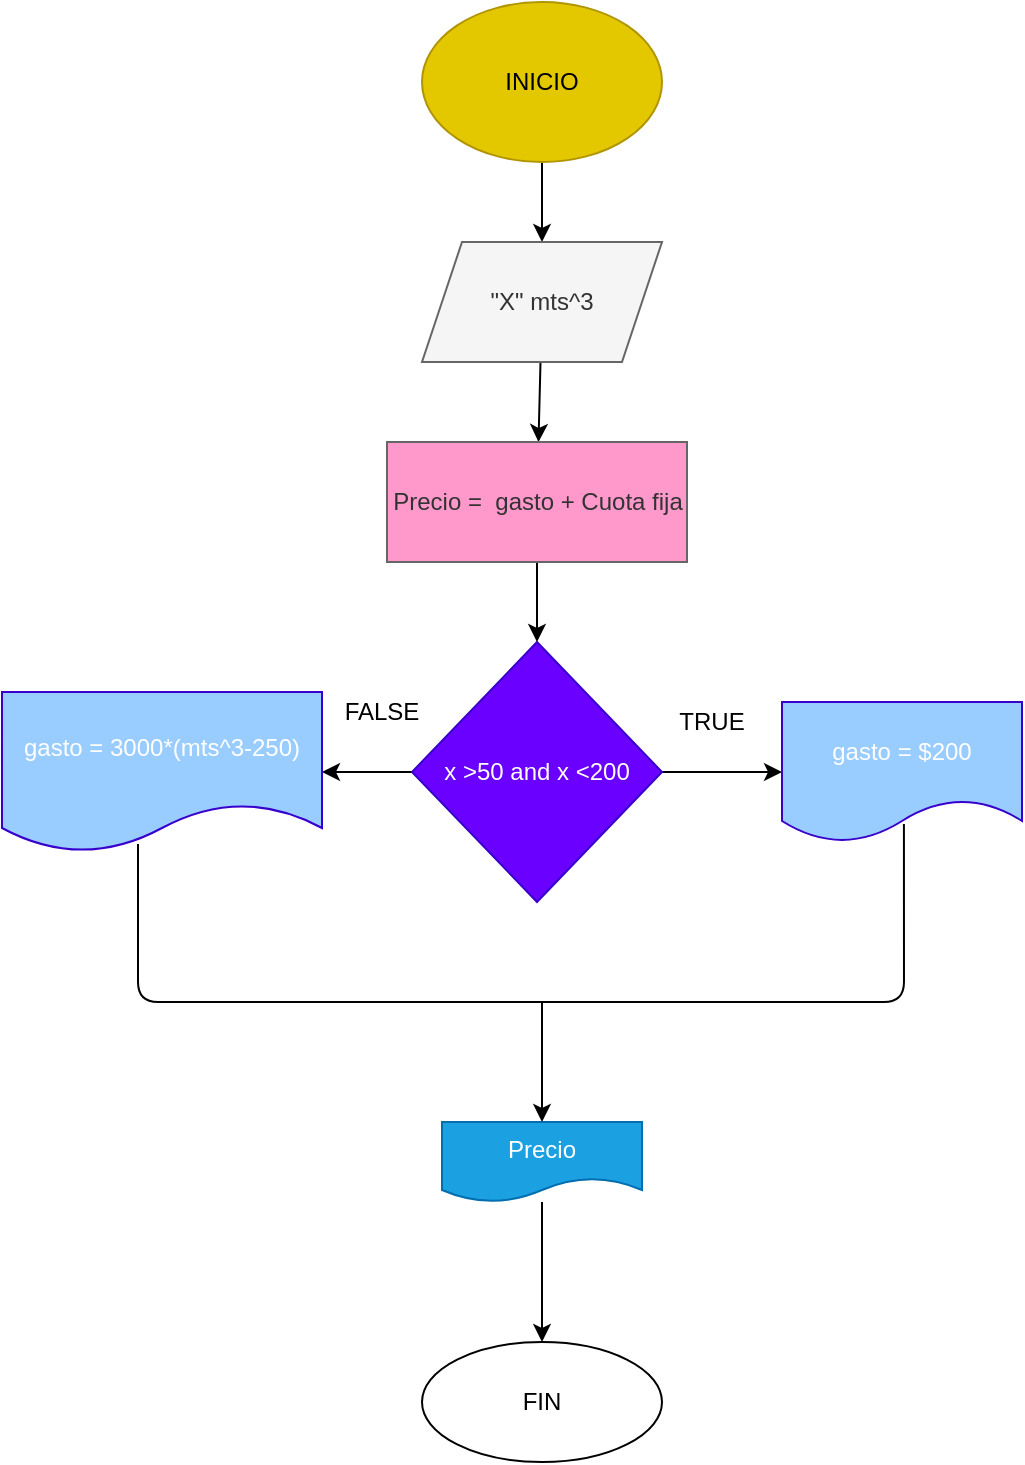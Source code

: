 <mxfile>
    <diagram id="1sgo25-MmhhKdXO56hBj" name="Página-1">
        <mxGraphModel dx="1375" dy="268" grid="1" gridSize="10" guides="1" tooltips="1" connect="1" arrows="1" fold="1" page="1" pageScale="1" pageWidth="827" pageHeight="1169" math="0" shadow="0">
            <root>
                <mxCell id="0"/>
                <mxCell id="1" parent="0"/>
                <mxCell id="26" value="" style="edgeStyle=none;html=1;" edge="1" parent="1" source="2" target="25">
                    <mxGeometry relative="1" as="geometry"/>
                </mxCell>
                <mxCell id="2" value="INICIO" style="ellipse;whiteSpace=wrap;html=1;fillColor=#e3c800;strokeColor=#B09500;fontColor=#000000;" parent="1" vertex="1">
                    <mxGeometry x="50" y="40" width="120" height="80" as="geometry"/>
                </mxCell>
                <mxCell id="31" value="" style="edgeStyle=none;html=1;" edge="1" parent="1" source="25" target="30">
                    <mxGeometry relative="1" as="geometry"/>
                </mxCell>
                <mxCell id="25" value="&quot;X&quot; mts^3" style="shape=parallelogram;perimeter=parallelogramPerimeter;whiteSpace=wrap;html=1;fixedSize=1;fillColor=#f5f5f5;strokeColor=#666666;fontColor=#333333;" vertex="1" parent="1">
                    <mxGeometry x="50" y="160" width="120" height="60" as="geometry"/>
                </mxCell>
                <mxCell id="34" value="" style="edgeStyle=none;html=1;" edge="1" parent="1" source="27" target="33">
                    <mxGeometry relative="1" as="geometry"/>
                </mxCell>
                <mxCell id="44" value="" style="edgeStyle=none;html=1;" edge="1" parent="1" source="27" target="37">
                    <mxGeometry relative="1" as="geometry"/>
                </mxCell>
                <mxCell id="27" value="x &amp;gt;50 and x &amp;lt;200" style="rhombus;whiteSpace=wrap;html=1;fillColor=#6a00ff;strokeColor=#3700CC;fontColor=#ffffff;" vertex="1" parent="1">
                    <mxGeometry x="45" y="360" width="125" height="130" as="geometry"/>
                </mxCell>
                <mxCell id="32" value="" style="edgeStyle=none;html=1;" edge="1" parent="1" source="30" target="27">
                    <mxGeometry relative="1" as="geometry"/>
                </mxCell>
                <mxCell id="30" value="Precio =&amp;nbsp; gasto + Cuota fija" style="whiteSpace=wrap;html=1;fillColor=#FF99CC;strokeColor=#666666;fontColor=#333333;" vertex="1" parent="1">
                    <mxGeometry x="32.5" y="260" width="150" height="60" as="geometry"/>
                </mxCell>
                <mxCell id="33" value="gasto = $200" style="shape=document;whiteSpace=wrap;html=1;boundedLbl=1;fillColor=#99CCFF;strokeColor=#3700CC;fontColor=#ffffff;" vertex="1" parent="1">
                    <mxGeometry x="230" y="390" width="120" height="70" as="geometry"/>
                </mxCell>
                <mxCell id="35" value="TRUE" style="text;html=1;strokeColor=none;fillColor=none;align=center;verticalAlign=middle;whiteSpace=wrap;rounded=0;" vertex="1" parent="1">
                    <mxGeometry x="170" y="390" width="50" height="20" as="geometry"/>
                </mxCell>
                <mxCell id="37" value="gasto = 3000*(mts^3-250)" style="shape=document;whiteSpace=wrap;html=1;boundedLbl=1;fillColor=#99CCFF;strokeColor=#3700CC;fontColor=#ffffff;" vertex="1" parent="1">
                    <mxGeometry x="-160" y="385" width="160" height="80" as="geometry"/>
                </mxCell>
                <mxCell id="45" value="FALSE" style="text;html=1;strokeColor=none;fillColor=none;align=center;verticalAlign=middle;whiteSpace=wrap;rounded=0;" vertex="1" parent="1">
                    <mxGeometry y="380" width="60" height="30" as="geometry"/>
                </mxCell>
                <mxCell id="46" value="" style="endArrow=none;html=1;exitX=0.425;exitY=0.95;exitDx=0;exitDy=0;exitPerimeter=0;" edge="1" parent="1" source="37">
                    <mxGeometry width="50" height="50" relative="1" as="geometry">
                        <mxPoint x="80" y="510" as="sourcePoint"/>
                        <mxPoint x="100" y="540" as="targetPoint"/>
                        <Array as="points">
                            <mxPoint x="-92" y="540"/>
                        </Array>
                    </mxGeometry>
                </mxCell>
                <mxCell id="47" value="" style="endArrow=none;html=1;entryX=0.508;entryY=0.871;entryDx=0;entryDy=0;entryPerimeter=0;" edge="1" parent="1" target="33">
                    <mxGeometry width="50" height="50" relative="1" as="geometry">
                        <mxPoint x="100" y="540" as="sourcePoint"/>
                        <mxPoint x="130" y="460" as="targetPoint"/>
                        <Array as="points">
                            <mxPoint x="291" y="540"/>
                        </Array>
                    </mxGeometry>
                </mxCell>
                <mxCell id="52" value="" style="edgeStyle=none;html=1;" edge="1" parent="1" source="49" target="51">
                    <mxGeometry relative="1" as="geometry"/>
                </mxCell>
                <mxCell id="49" value="Precio" style="shape=document;whiteSpace=wrap;html=1;boundedLbl=1;fillColor=#1ba1e2;fontColor=#ffffff;strokeColor=#006EAF;" vertex="1" parent="1">
                    <mxGeometry x="60" y="600" width="100" height="40" as="geometry"/>
                </mxCell>
                <mxCell id="50" value="" style="endArrow=classic;html=1;entryX=0.5;entryY=0;entryDx=0;entryDy=0;" edge="1" parent="1" target="49">
                    <mxGeometry width="50" height="50" relative="1" as="geometry">
                        <mxPoint x="110" y="540" as="sourcePoint"/>
                        <mxPoint x="130" y="560" as="targetPoint"/>
                    </mxGeometry>
                </mxCell>
                <mxCell id="51" value="FIN" style="ellipse;whiteSpace=wrap;html=1;" vertex="1" parent="1">
                    <mxGeometry x="50" y="710" width="120" height="60" as="geometry"/>
                </mxCell>
            </root>
        </mxGraphModel>
    </diagram>
</mxfile>